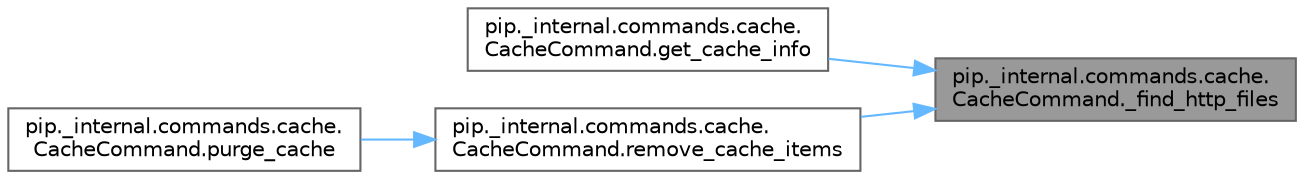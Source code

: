 digraph "pip._internal.commands.cache.CacheCommand._find_http_files"
{
 // LATEX_PDF_SIZE
  bgcolor="transparent";
  edge [fontname=Helvetica,fontsize=10,labelfontname=Helvetica,labelfontsize=10];
  node [fontname=Helvetica,fontsize=10,shape=box,height=0.2,width=0.4];
  rankdir="RL";
  Node1 [id="Node000001",label="pip._internal.commands.cache.\lCacheCommand._find_http_files",height=0.2,width=0.4,color="gray40", fillcolor="grey60", style="filled", fontcolor="black",tooltip=" "];
  Node1 -> Node2 [id="edge1_Node000001_Node000002",dir="back",color="steelblue1",style="solid",tooltip=" "];
  Node2 [id="Node000002",label="pip._internal.commands.cache.\lCacheCommand.get_cache_info",height=0.2,width=0.4,color="grey40", fillcolor="white", style="filled",URL="$classpip_1_1__internal_1_1commands_1_1cache_1_1_cache_command.html#aafbf37c4743301cbac984b518b8876a6",tooltip=" "];
  Node1 -> Node3 [id="edge2_Node000001_Node000003",dir="back",color="steelblue1",style="solid",tooltip=" "];
  Node3 [id="Node000003",label="pip._internal.commands.cache.\lCacheCommand.remove_cache_items",height=0.2,width=0.4,color="grey40", fillcolor="white", style="filled",URL="$classpip_1_1__internal_1_1commands_1_1cache_1_1_cache_command.html#ad885f6803d6b57a4bd8fd583344dcea5",tooltip=" "];
  Node3 -> Node4 [id="edge3_Node000003_Node000004",dir="back",color="steelblue1",style="solid",tooltip=" "];
  Node4 [id="Node000004",label="pip._internal.commands.cache.\lCacheCommand.purge_cache",height=0.2,width=0.4,color="grey40", fillcolor="white", style="filled",URL="$classpip_1_1__internal_1_1commands_1_1cache_1_1_cache_command.html#a83a1ba516b0d6c14b3567805336cc836",tooltip=" "];
}

